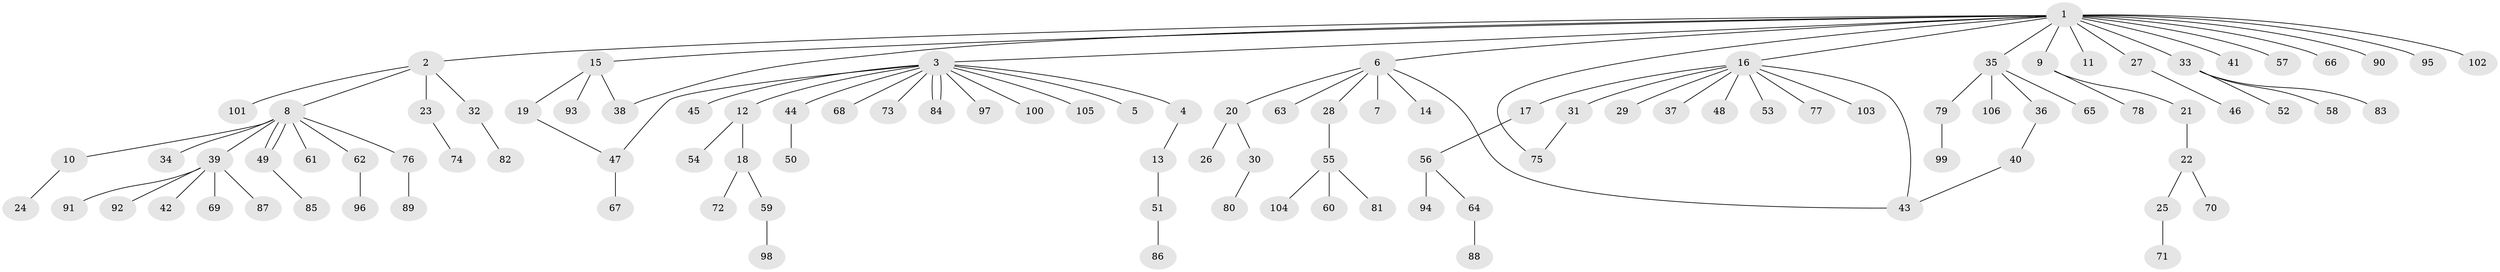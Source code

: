 // coarse degree distribution, {19: 0.0125, 5: 0.025, 13: 0.0125, 2: 0.1625, 1: 0.6375, 6: 0.0125, 8: 0.0125, 4: 0.025, 10: 0.0125, 3: 0.0875}
// Generated by graph-tools (version 1.1) at 2025/51/02/27/25 19:51:59]
// undirected, 106 vertices, 112 edges
graph export_dot {
graph [start="1"]
  node [color=gray90,style=filled];
  1;
  2;
  3;
  4;
  5;
  6;
  7;
  8;
  9;
  10;
  11;
  12;
  13;
  14;
  15;
  16;
  17;
  18;
  19;
  20;
  21;
  22;
  23;
  24;
  25;
  26;
  27;
  28;
  29;
  30;
  31;
  32;
  33;
  34;
  35;
  36;
  37;
  38;
  39;
  40;
  41;
  42;
  43;
  44;
  45;
  46;
  47;
  48;
  49;
  50;
  51;
  52;
  53;
  54;
  55;
  56;
  57;
  58;
  59;
  60;
  61;
  62;
  63;
  64;
  65;
  66;
  67;
  68;
  69;
  70;
  71;
  72;
  73;
  74;
  75;
  76;
  77;
  78;
  79;
  80;
  81;
  82;
  83;
  84;
  85;
  86;
  87;
  88;
  89;
  90;
  91;
  92;
  93;
  94;
  95;
  96;
  97;
  98;
  99;
  100;
  101;
  102;
  103;
  104;
  105;
  106;
  1 -- 2;
  1 -- 3;
  1 -- 6;
  1 -- 9;
  1 -- 11;
  1 -- 15;
  1 -- 16;
  1 -- 27;
  1 -- 33;
  1 -- 35;
  1 -- 38;
  1 -- 41;
  1 -- 57;
  1 -- 66;
  1 -- 75;
  1 -- 90;
  1 -- 95;
  1 -- 102;
  2 -- 8;
  2 -- 23;
  2 -- 32;
  2 -- 101;
  3 -- 4;
  3 -- 5;
  3 -- 12;
  3 -- 44;
  3 -- 45;
  3 -- 47;
  3 -- 68;
  3 -- 73;
  3 -- 84;
  3 -- 84;
  3 -- 97;
  3 -- 100;
  3 -- 105;
  4 -- 13;
  6 -- 7;
  6 -- 14;
  6 -- 20;
  6 -- 28;
  6 -- 43;
  6 -- 63;
  8 -- 10;
  8 -- 34;
  8 -- 39;
  8 -- 49;
  8 -- 49;
  8 -- 61;
  8 -- 62;
  8 -- 76;
  9 -- 21;
  9 -- 78;
  10 -- 24;
  12 -- 18;
  12 -- 54;
  13 -- 51;
  15 -- 19;
  15 -- 38;
  15 -- 93;
  16 -- 17;
  16 -- 29;
  16 -- 31;
  16 -- 37;
  16 -- 43;
  16 -- 48;
  16 -- 53;
  16 -- 77;
  16 -- 103;
  17 -- 56;
  18 -- 59;
  18 -- 72;
  19 -- 47;
  20 -- 26;
  20 -- 30;
  21 -- 22;
  22 -- 25;
  22 -- 70;
  23 -- 74;
  25 -- 71;
  27 -- 46;
  28 -- 55;
  30 -- 80;
  31 -- 75;
  32 -- 82;
  33 -- 52;
  33 -- 58;
  33 -- 83;
  35 -- 36;
  35 -- 65;
  35 -- 79;
  35 -- 106;
  36 -- 40;
  39 -- 42;
  39 -- 69;
  39 -- 87;
  39 -- 91;
  39 -- 92;
  40 -- 43;
  44 -- 50;
  47 -- 67;
  49 -- 85;
  51 -- 86;
  55 -- 60;
  55 -- 81;
  55 -- 104;
  56 -- 64;
  56 -- 94;
  59 -- 98;
  62 -- 96;
  64 -- 88;
  76 -- 89;
  79 -- 99;
}
